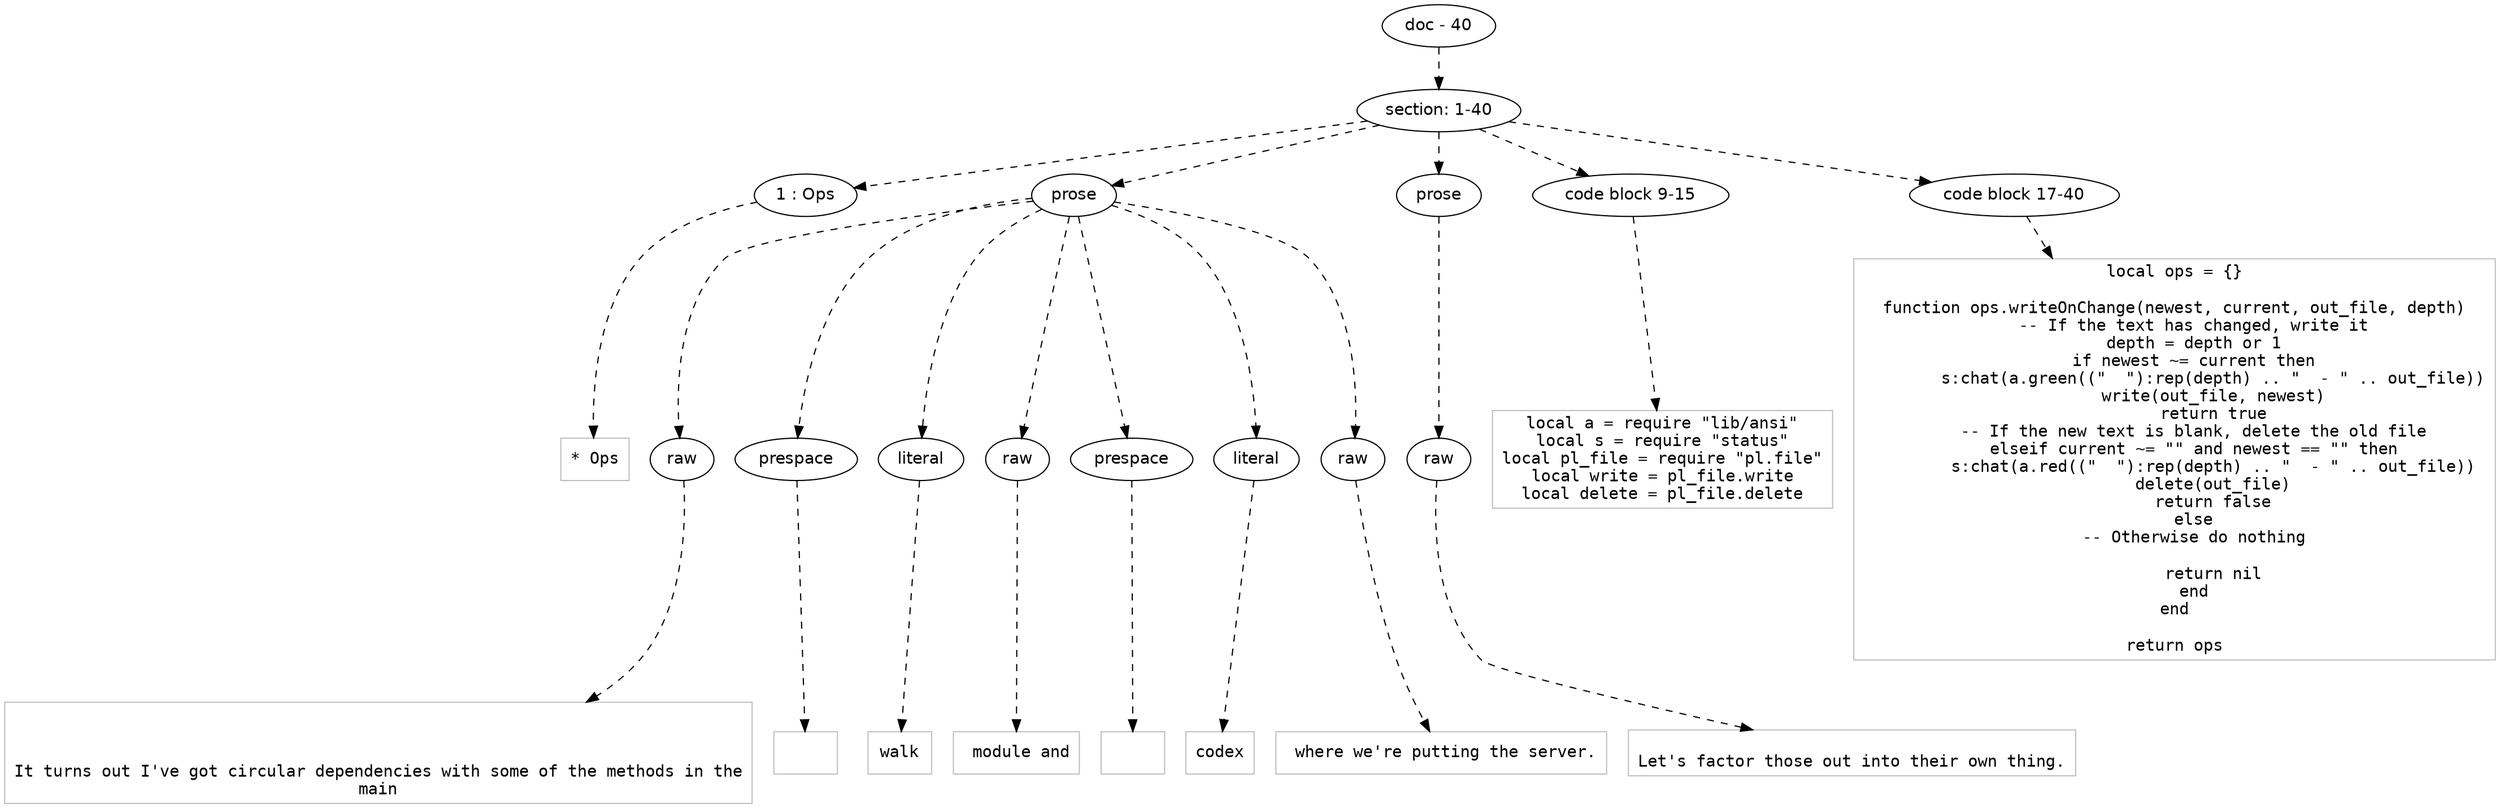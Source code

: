 digraph lpegNode {

node [fontname=Helvetica]
edge [style=dashed]

doc_0 [label="doc - 40"]


doc_0 -> { section_1}
{rank=same; section_1}

section_1 [label="section: 1-40"]


// END RANK doc_0

section_1 -> { header_2 prose_3 prose_4 codeblock_5 codeblock_6}
{rank=same; header_2 prose_3 prose_4 codeblock_5 codeblock_6}

header_2 [label="1 : Ops"]

prose_3 [label="prose"]

prose_4 [label="prose"]

codeblock_5 [label="code block 9-15"]

codeblock_6 [label="code block 17-40"]


// END RANK section_1

header_2 -> leaf_7
leaf_7  [color=Gray,shape=rectangle,fontname=Inconsolata,label="* Ops"]
// END RANK header_2

prose_3 -> { raw_8 prespace_9 literal_10 raw_11 prespace_12 literal_13 raw_14}
{rank=same; raw_8 prespace_9 literal_10 raw_11 prespace_12 literal_13 raw_14}

raw_8 [label="raw"]

prespace_9 [label="prespace"]

literal_10 [label="literal"]

raw_11 [label="raw"]

prespace_12 [label="prespace"]

literal_13 [label="literal"]

raw_14 [label="raw"]


// END RANK prose_3

raw_8 -> leaf_15
leaf_15  [color=Gray,shape=rectangle,fontname=Inconsolata,label="


It turns out I've got circular dependencies with some of the methods in the
main"]
// END RANK raw_8

prespace_9 -> leaf_16
leaf_16  [color=Gray,shape=rectangle,fontname=Inconsolata,label=" "]
// END RANK prespace_9

literal_10 -> leaf_17
leaf_17  [color=Gray,shape=rectangle,fontname=Inconsolata,label="walk"]
// END RANK literal_10

raw_11 -> leaf_18
leaf_18  [color=Gray,shape=rectangle,fontname=Inconsolata,label=" module and"]
// END RANK raw_11

prespace_12 -> leaf_19
leaf_19  [color=Gray,shape=rectangle,fontname=Inconsolata,label=" "]
// END RANK prespace_12

literal_13 -> leaf_20
leaf_20  [color=Gray,shape=rectangle,fontname=Inconsolata,label="codex"]
// END RANK literal_13

raw_14 -> leaf_21
leaf_21  [color=Gray,shape=rectangle,fontname=Inconsolata,label=" where we're putting the server.
"]
// END RANK raw_14

prose_4 -> { raw_22}
{rank=same; raw_22}

raw_22 [label="raw"]


// END RANK prose_4

raw_22 -> leaf_23
leaf_23  [color=Gray,shape=rectangle,fontname=Inconsolata,label="
Let's factor those out into their own thing.
"]
// END RANK raw_22

codeblock_5 -> leaf_24
leaf_24  [color=Gray,shape=rectangle,fontname=Inconsolata,label="local a = require \"lib/ansi\"
local s = require \"status\"
local pl_file = require \"pl.file\"
local write = pl_file.write
local delete = pl_file.delete"]
// END RANK codeblock_5

codeblock_6 -> leaf_25
leaf_25  [color=Gray,shape=rectangle,fontname=Inconsolata,label="local ops = {}

function ops.writeOnChange(newest, current, out_file, depth)
    -- If the text has changed, write it
    depth = depth or 1
    if newest ~= current then
        s:chat(a.green((\"  \"):rep(depth) .. \"  - \" .. out_file))
        write(out_file, newest)
        return true
    -- If the new text is blank, delete the old file
    elseif current ~= \"\" and newest == \"\" then
        s:chat(a.red((\"  \"):rep(depth) .. \"  - \" .. out_file))
        delete(out_file)
        return false
    else
    -- Otherwise do nothing

        return nil
    end
end

return ops"]
// END RANK codeblock_6


}
